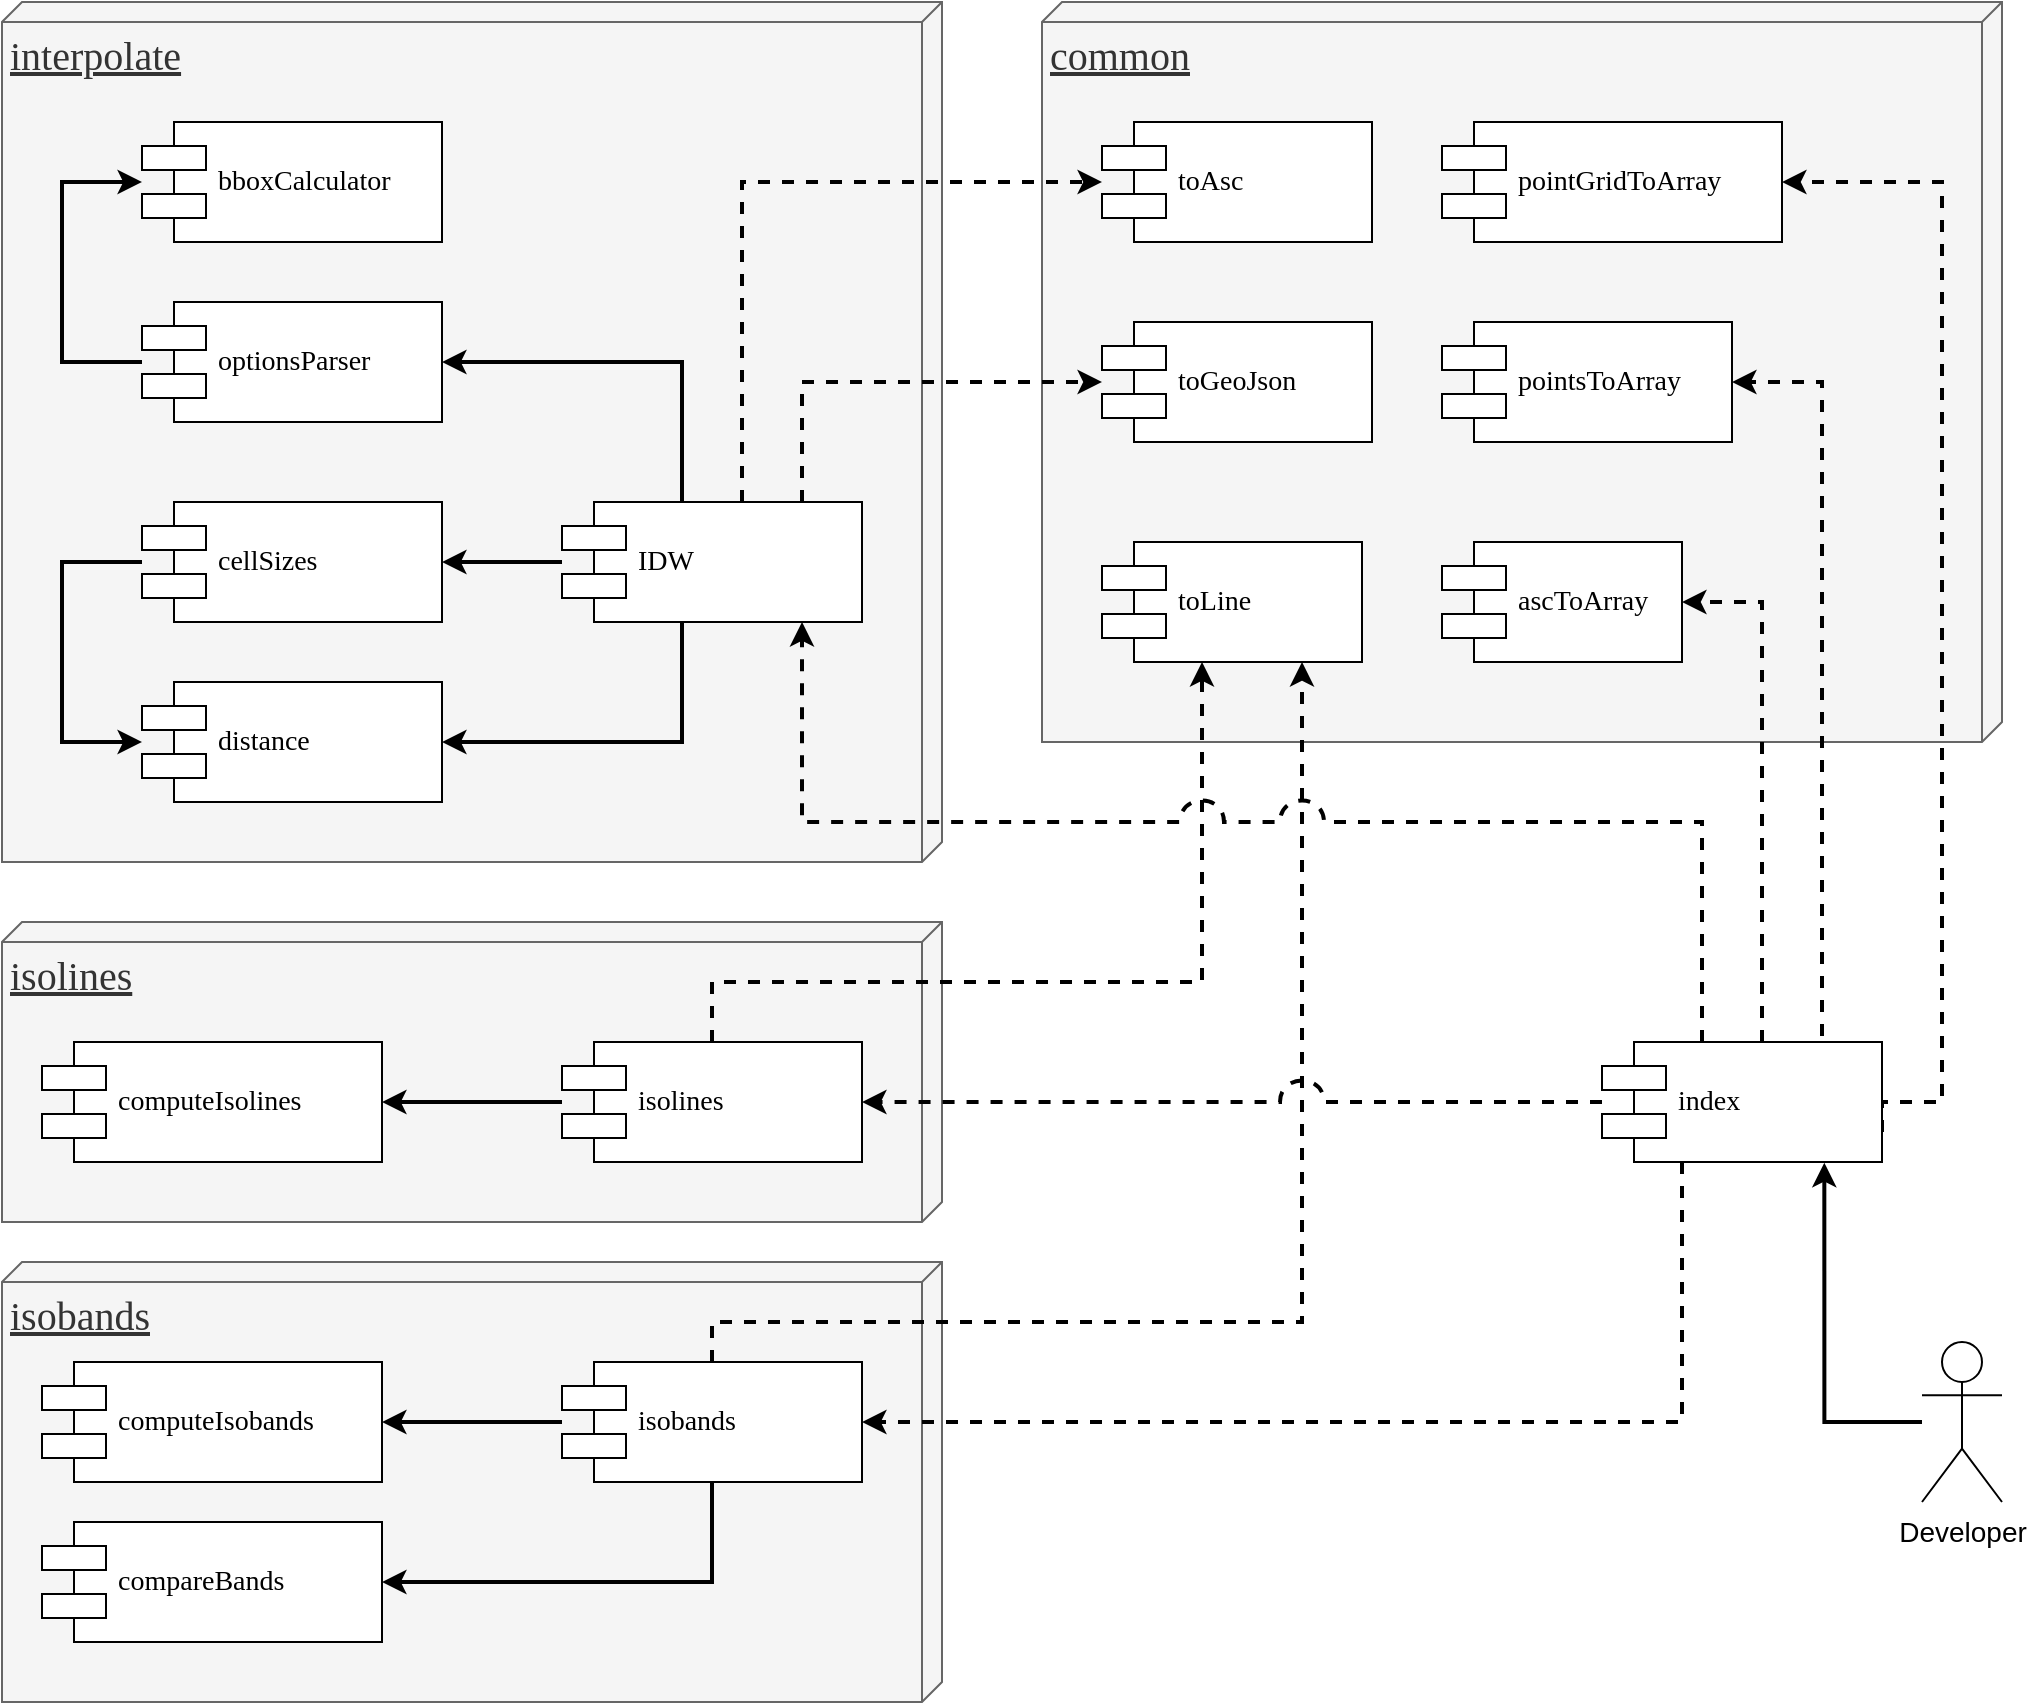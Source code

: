 <mxfile version="12.6.8" type="github"><diagram name="Page-1" id="5f0bae14-7c28-e335-631c-24af17079c00"><mxGraphModel dx="2031" dy="1019" grid="1" gridSize="10" guides="1" tooltips="1" connect="1" arrows="1" fold="1" page="1" pageScale="1" pageWidth="1100" pageHeight="850" background="#ffffff" math="0" shadow="0"><root><mxCell id="0"/><mxCell id="1" parent="0"/><mxCell id="39150e848f15840c-3" value="isolines" style="verticalAlign=top;align=left;spacingTop=8;spacingLeft=2;spacingRight=12;shape=cube;size=10;direction=south;fontStyle=4;html=1;rounded=0;shadow=0;comic=0;labelBackgroundColor=none;strokeWidth=1;fontFamily=Verdana;fontSize=20;flipH=0;flipV=0;fillColor=#f5f5f5;strokeColor=#666666;fontColor=#333333;" parent="1" vertex="1"><mxGeometry x="10" y="470" width="470" height="150" as="geometry"/></mxCell><mxCell id="39150e848f15840c-1" value="interpolate" style="verticalAlign=top;align=left;spacingTop=8;spacingLeft=2;spacingRight=12;shape=cube;size=10;direction=south;fontStyle=4;html=1;rounded=0;shadow=0;comic=0;labelBackgroundColor=none;strokeWidth=1;fontFamily=Verdana;fontSize=20;fillColor=#f5f5f5;strokeColor=#666666;fontColor=#333333;" parent="1" vertex="1"><mxGeometry x="10" y="10" width="470" height="430" as="geometry"/></mxCell><mxCell id="39150e848f15840c-2" value="common" style="verticalAlign=top;align=left;spacingTop=8;spacingLeft=2;spacingRight=12;shape=cube;size=10;direction=south;fontStyle=4;html=1;rounded=0;shadow=0;comic=0;labelBackgroundColor=none;strokeWidth=1;fontFamily=Verdana;fontSize=20;fillColor=#f5f5f5;strokeColor=#666666;fontColor=#333333;" parent="1" vertex="1"><mxGeometry x="530" y="10" width="480" height="370" as="geometry"/></mxCell><mxCell id="39150e848f15840c-5" value="bboxCalculator" style="shape=component;align=left;spacingLeft=36;rounded=0;shadow=0;comic=0;labelBackgroundColor=none;strokeWidth=1;fontFamily=Verdana;fontSize=14;html=1;" parent="1" vertex="1"><mxGeometry x="80" y="70" width="150" height="60" as="geometry"/></mxCell><mxCell id="pE3TzMXYG4IzF95yF0sP-55" style="edgeStyle=orthogonalEdgeStyle;rounded=0;orthogonalLoop=1;jettySize=auto;html=1;dashed=1;strokeWidth=2;" edge="1" parent="1" source="pE3TzMXYG4IzF95yF0sP-44" target="39150e848f15840c-7"><mxGeometry relative="1" as="geometry"><Array as="points"><mxPoint x="890" y="310"/></Array></mxGeometry></mxCell><mxCell id="39150e848f15840c-7" value="ascToArray" style="shape=component;align=left;spacingLeft=36;rounded=0;shadow=0;comic=0;labelBackgroundColor=none;strokeWidth=1;fontFamily=Verdana;fontSize=14;html=1;" parent="1" vertex="1"><mxGeometry x="730" y="280" width="120" height="60" as="geometry"/></mxCell><mxCell id="pE3TzMXYG4IzF95yF0sP-1" value="isobands" style="verticalAlign=top;align=left;spacingTop=8;spacingLeft=2;spacingRight=12;shape=cube;size=10;direction=south;fontStyle=4;html=1;rounded=0;shadow=0;comic=0;labelBackgroundColor=none;strokeWidth=1;fontFamily=Verdana;fontSize=20;fillColor=#f5f5f5;strokeColor=#666666;fontColor=#333333;" vertex="1" parent="1"><mxGeometry x="10" y="640" width="470" height="220" as="geometry"/></mxCell><mxCell id="pE3TzMXYG4IzF95yF0sP-3" value="computeIsolines" style="shape=component;align=left;spacingLeft=36;rounded=0;shadow=0;comic=0;labelBackgroundColor=none;strokeWidth=1;fontFamily=Verdana;fontSize=14;html=1;" vertex="1" parent="1"><mxGeometry x="30" y="530" width="170" height="60" as="geometry"/></mxCell><mxCell id="pE3TzMXYG4IzF95yF0sP-10" style="edgeStyle=orthogonalEdgeStyle;rounded=0;orthogonalLoop=1;jettySize=auto;html=1;strokeWidth=2;" edge="1" parent="1" source="pE3TzMXYG4IzF95yF0sP-4" target="pE3TzMXYG4IzF95yF0sP-8"><mxGeometry relative="1" as="geometry"><Array as="points"><mxPoint x="205" y="720"/><mxPoint x="205" y="720"/></Array></mxGeometry></mxCell><mxCell id="pE3TzMXYG4IzF95yF0sP-11" style="edgeStyle=orthogonalEdgeStyle;rounded=0;orthogonalLoop=1;jettySize=auto;html=1;entryX=1;entryY=0.5;entryDx=0;entryDy=0;strokeWidth=2;" edge="1" parent="1" source="pE3TzMXYG4IzF95yF0sP-4" target="pE3TzMXYG4IzF95yF0sP-9"><mxGeometry relative="1" as="geometry"><Array as="points"><mxPoint x="365" y="800"/></Array></mxGeometry></mxCell><mxCell id="pE3TzMXYG4IzF95yF0sP-48" style="edgeStyle=orthogonalEdgeStyle;rounded=0;orthogonalLoop=1;jettySize=auto;html=1;dashed=1;strokeWidth=2;" edge="1" parent="1" source="pE3TzMXYG4IzF95yF0sP-4" target="pE3TzMXYG4IzF95yF0sP-24"><mxGeometry relative="1" as="geometry"><Array as="points"><mxPoint x="365" y="670"/><mxPoint x="660" y="670"/></Array></mxGeometry></mxCell><mxCell id="pE3TzMXYG4IzF95yF0sP-51" style="edgeStyle=orthogonalEdgeStyle;rounded=0;orthogonalLoop=1;jettySize=auto;html=1;dashed=1;strokeWidth=2;" edge="1" parent="1" source="pE3TzMXYG4IzF95yF0sP-44" target="pE3TzMXYG4IzF95yF0sP-4"><mxGeometry relative="1" as="geometry"><Array as="points"><mxPoint x="850" y="720"/></Array></mxGeometry></mxCell><mxCell id="pE3TzMXYG4IzF95yF0sP-4" value="isobands" style="shape=component;align=left;spacingLeft=36;rounded=0;shadow=0;comic=0;labelBackgroundColor=none;strokeWidth=1;fontFamily=Verdana;fontSize=14;html=1;" vertex="1" parent="1"><mxGeometry x="290" y="690" width="150" height="60" as="geometry"/></mxCell><mxCell id="pE3TzMXYG4IzF95yF0sP-7" style="edgeStyle=orthogonalEdgeStyle;rounded=0;orthogonalLoop=1;jettySize=auto;html=1;entryX=1;entryY=0.5;entryDx=0;entryDy=0;strokeWidth=2;" edge="1" parent="1" source="pE3TzMXYG4IzF95yF0sP-6" target="pE3TzMXYG4IzF95yF0sP-3"><mxGeometry relative="1" as="geometry"/></mxCell><mxCell id="pE3TzMXYG4IzF95yF0sP-47" style="edgeStyle=orthogonalEdgeStyle;rounded=0;orthogonalLoop=1;jettySize=auto;html=1;dashed=1;strokeWidth=2;" edge="1" parent="1" source="pE3TzMXYG4IzF95yF0sP-6" target="pE3TzMXYG4IzF95yF0sP-24"><mxGeometry relative="1" as="geometry"><Array as="points"><mxPoint x="365" y="500"/><mxPoint x="610" y="500"/></Array></mxGeometry></mxCell><mxCell id="pE3TzMXYG4IzF95yF0sP-50" style="edgeStyle=orthogonalEdgeStyle;rounded=0;orthogonalLoop=1;jettySize=auto;html=1;dashed=1;jumpStyle=arc;jumpSize=20;shadow=0;comic=0;strokeWidth=2;" edge="1" parent="1" source="pE3TzMXYG4IzF95yF0sP-44" target="pE3TzMXYG4IzF95yF0sP-6"><mxGeometry relative="1" as="geometry"/></mxCell><mxCell id="pE3TzMXYG4IzF95yF0sP-6" value="isolines" style="shape=component;align=left;spacingLeft=36;rounded=0;shadow=0;comic=0;labelBackgroundColor=none;strokeWidth=1;fontFamily=Verdana;fontSize=14;html=1;" vertex="1" parent="1"><mxGeometry x="290" y="530" width="150" height="60" as="geometry"/></mxCell><mxCell id="pE3TzMXYG4IzF95yF0sP-8" value="computeIsobands" style="shape=component;align=left;spacingLeft=36;rounded=0;shadow=0;comic=0;labelBackgroundColor=none;strokeWidth=1;fontFamily=Verdana;fontSize=14;html=1;" vertex="1" parent="1"><mxGeometry x="30" y="690" width="170" height="60" as="geometry"/></mxCell><mxCell id="pE3TzMXYG4IzF95yF0sP-9" value="compareBands" style="shape=component;align=left;spacingLeft=36;rounded=0;shadow=0;comic=0;labelBackgroundColor=none;strokeWidth=1;fontFamily=Verdana;fontSize=14;html=1;" vertex="1" parent="1"><mxGeometry x="30" y="770" width="170" height="60" as="geometry"/></mxCell><mxCell id="pE3TzMXYG4IzF95yF0sP-30" style="edgeStyle=orthogonalEdgeStyle;rounded=0;orthogonalLoop=1;jettySize=auto;html=1;strokeWidth=2;" edge="1" parent="1" source="pE3TzMXYG4IzF95yF0sP-12" target="pE3TzMXYG4IzF95yF0sP-13"><mxGeometry relative="1" as="geometry"><Array as="points"><mxPoint x="40" y="290"/><mxPoint x="40" y="380"/></Array></mxGeometry></mxCell><mxCell id="pE3TzMXYG4IzF95yF0sP-12" value="cellSizes" style="shape=component;align=left;spacingLeft=36;rounded=0;shadow=0;comic=0;labelBackgroundColor=none;strokeWidth=1;fontFamily=Verdana;fontSize=14;html=1;" vertex="1" parent="1"><mxGeometry x="80" y="260" width="150" height="60" as="geometry"/></mxCell><mxCell id="pE3TzMXYG4IzF95yF0sP-13" value="distance" style="shape=component;align=left;spacingLeft=36;rounded=0;shadow=0;comic=0;labelBackgroundColor=none;strokeWidth=1;fontFamily=Verdana;fontSize=14;html=1;" vertex="1" parent="1"><mxGeometry x="80" y="350" width="150" height="60" as="geometry"/></mxCell><mxCell id="pE3TzMXYG4IzF95yF0sP-32" style="edgeStyle=orthogonalEdgeStyle;rounded=0;orthogonalLoop=1;jettySize=auto;html=1;entryX=1;entryY=0.5;entryDx=0;entryDy=0;strokeWidth=2;" edge="1" parent="1" source="pE3TzMXYG4IzF95yF0sP-14" target="pE3TzMXYG4IzF95yF0sP-13"><mxGeometry relative="1" as="geometry"><Array as="points"><mxPoint x="350" y="380"/></Array></mxGeometry></mxCell><mxCell id="pE3TzMXYG4IzF95yF0sP-33" style="edgeStyle=orthogonalEdgeStyle;rounded=0;orthogonalLoop=1;jettySize=auto;html=1;strokeWidth=2;" edge="1" parent="1" source="pE3TzMXYG4IzF95yF0sP-14" target="pE3TzMXYG4IzF95yF0sP-12"><mxGeometry relative="1" as="geometry"><Array as="points"><mxPoint x="250" y="290"/><mxPoint x="250" y="290"/></Array></mxGeometry></mxCell><mxCell id="pE3TzMXYG4IzF95yF0sP-34" style="edgeStyle=orthogonalEdgeStyle;rounded=0;orthogonalLoop=1;jettySize=auto;html=1;entryX=1;entryY=0.5;entryDx=0;entryDy=0;strokeWidth=2;" edge="1" parent="1" source="pE3TzMXYG4IzF95yF0sP-14" target="pE3TzMXYG4IzF95yF0sP-15"><mxGeometry relative="1" as="geometry"><Array as="points"><mxPoint x="350" y="190"/></Array></mxGeometry></mxCell><mxCell id="pE3TzMXYG4IzF95yF0sP-45" style="edgeStyle=orthogonalEdgeStyle;rounded=0;orthogonalLoop=1;jettySize=auto;html=1;dashed=1;strokeWidth=2;" edge="1" parent="1" source="pE3TzMXYG4IzF95yF0sP-14" target="pE3TzMXYG4IzF95yF0sP-21"><mxGeometry relative="1" as="geometry"><Array as="points"><mxPoint x="380" y="100"/></Array></mxGeometry></mxCell><mxCell id="pE3TzMXYG4IzF95yF0sP-46" style="edgeStyle=orthogonalEdgeStyle;rounded=0;orthogonalLoop=1;jettySize=auto;html=1;dashed=1;strokeWidth=2;" edge="1" parent="1" source="pE3TzMXYG4IzF95yF0sP-14" target="pE3TzMXYG4IzF95yF0sP-23"><mxGeometry relative="1" as="geometry"><Array as="points"><mxPoint x="410" y="200"/></Array></mxGeometry></mxCell><mxCell id="pE3TzMXYG4IzF95yF0sP-49" style="edgeStyle=orthogonalEdgeStyle;rounded=0;orthogonalLoop=1;jettySize=auto;html=1;dashed=1;jumpStyle=arc;jumpSize=20;strokeWidth=2;" edge="1" parent="1" source="pE3TzMXYG4IzF95yF0sP-44" target="pE3TzMXYG4IzF95yF0sP-14"><mxGeometry relative="1" as="geometry"><Array as="points"><mxPoint x="860" y="420"/><mxPoint x="410" y="420"/></Array></mxGeometry></mxCell><mxCell id="pE3TzMXYG4IzF95yF0sP-14" value="IDW" style="shape=component;align=left;spacingLeft=36;rounded=0;shadow=0;comic=0;labelBackgroundColor=none;strokeWidth=1;fontFamily=Verdana;fontSize=14;html=1;" vertex="1" parent="1"><mxGeometry x="290" y="260" width="150" height="60" as="geometry"/></mxCell><mxCell id="pE3TzMXYG4IzF95yF0sP-37" style="edgeStyle=orthogonalEdgeStyle;rounded=0;orthogonalLoop=1;jettySize=auto;html=1;strokeWidth=2;" edge="1" parent="1" source="pE3TzMXYG4IzF95yF0sP-15" target="39150e848f15840c-5"><mxGeometry relative="1" as="geometry"><Array as="points"><mxPoint x="40" y="190"/><mxPoint x="40" y="100"/></Array></mxGeometry></mxCell><mxCell id="pE3TzMXYG4IzF95yF0sP-15" value="optionsParser" style="shape=component;align=left;spacingLeft=36;rounded=0;shadow=0;comic=0;labelBackgroundColor=none;strokeWidth=1;fontFamily=Verdana;fontSize=14;html=1;" vertex="1" parent="1"><mxGeometry x="80" y="160" width="150" height="60" as="geometry"/></mxCell><mxCell id="pE3TzMXYG4IzF95yF0sP-53" style="edgeStyle=orthogonalEdgeStyle;rounded=0;orthogonalLoop=1;jettySize=auto;html=1;dashed=1;exitX=1;exitY=0.25;exitDx=0;exitDy=0;strokeWidth=2;" edge="1" parent="1" source="pE3TzMXYG4IzF95yF0sP-44" target="pE3TzMXYG4IzF95yF0sP-20"><mxGeometry relative="1" as="geometry"><Array as="points"><mxPoint x="920" y="545"/><mxPoint x="920" y="200"/></Array></mxGeometry></mxCell><mxCell id="pE3TzMXYG4IzF95yF0sP-20" value="pointsToArray" style="shape=component;align=left;spacingLeft=36;rounded=0;shadow=0;comic=0;labelBackgroundColor=none;strokeWidth=1;fontFamily=Verdana;fontSize=14;html=1;" vertex="1" parent="1"><mxGeometry x="730" y="170" width="145" height="60" as="geometry"/></mxCell><mxCell id="pE3TzMXYG4IzF95yF0sP-21" value="toAsc" style="shape=component;align=left;spacingLeft=36;rounded=0;shadow=0;comic=0;labelBackgroundColor=none;strokeWidth=1;fontFamily=Verdana;fontSize=14;html=1;" vertex="1" parent="1"><mxGeometry x="560" y="70" width="135" height="60" as="geometry"/></mxCell><mxCell id="pE3TzMXYG4IzF95yF0sP-54" style="edgeStyle=orthogonalEdgeStyle;rounded=0;orthogonalLoop=1;jettySize=auto;html=1;dashed=1;exitX=1;exitY=0.75;exitDx=0;exitDy=0;strokeWidth=2;" edge="1" parent="1" source="pE3TzMXYG4IzF95yF0sP-44" target="pE3TzMXYG4IzF95yF0sP-22"><mxGeometry relative="1" as="geometry"><Array as="points"><mxPoint x="950" y="560"/><mxPoint x="980" y="560"/><mxPoint x="980" y="100"/></Array></mxGeometry></mxCell><mxCell id="pE3TzMXYG4IzF95yF0sP-22" value="pointGridToArray" style="shape=component;align=left;spacingLeft=36;rounded=0;shadow=0;comic=0;labelBackgroundColor=none;strokeWidth=1;fontFamily=Verdana;fontSize=14;html=1;" vertex="1" parent="1"><mxGeometry x="730" y="70" width="170" height="60" as="geometry"/></mxCell><mxCell id="pE3TzMXYG4IzF95yF0sP-23" value="toGeoJson" style="shape=component;align=left;spacingLeft=36;rounded=0;shadow=0;comic=0;labelBackgroundColor=none;strokeWidth=1;fontFamily=Verdana;fontSize=14;html=1;" vertex="1" parent="1"><mxGeometry x="560" y="170" width="135" height="60" as="geometry"/></mxCell><mxCell id="pE3TzMXYG4IzF95yF0sP-24" value="toLine" style="shape=component;align=left;spacingLeft=36;rounded=0;shadow=0;comic=0;labelBackgroundColor=none;strokeWidth=1;fontFamily=Verdana;fontSize=14;html=1;" vertex="1" parent="1"><mxGeometry x="560" y="280" width="130" height="60" as="geometry"/></mxCell><mxCell id="pE3TzMXYG4IzF95yF0sP-44" value="index" style="shape=component;align=left;spacingLeft=36;rounded=0;shadow=0;comic=0;labelBackgroundColor=none;strokeWidth=1;fontFamily=Verdana;fontSize=14;html=1;" vertex="1" parent="1"><mxGeometry x="810" y="530" width="140" height="60" as="geometry"/></mxCell><mxCell id="pE3TzMXYG4IzF95yF0sP-65" style="edgeStyle=orthogonalEdgeStyle;rounded=0;comic=0;jumpStyle=arc;jumpSize=20;orthogonalLoop=1;jettySize=auto;html=1;entryX=0.794;entryY=1.006;entryDx=0;entryDy=0;entryPerimeter=0;shadow=0;strokeWidth=2;fontSize=14;" edge="1" parent="1" source="pE3TzMXYG4IzF95yF0sP-63" target="pE3TzMXYG4IzF95yF0sP-44"><mxGeometry relative="1" as="geometry"/></mxCell><mxCell id="pE3TzMXYG4IzF95yF0sP-63" value="Developer" style="shape=umlActor;verticalLabelPosition=bottom;labelBackgroundColor=#ffffff;verticalAlign=top;html=1;outlineConnect=0;gradientColor=none;fontSize=14;align=center;" vertex="1" parent="1"><mxGeometry x="970" y="680" width="40" height="80" as="geometry"/></mxCell></root></mxGraphModel></diagram></mxfile>